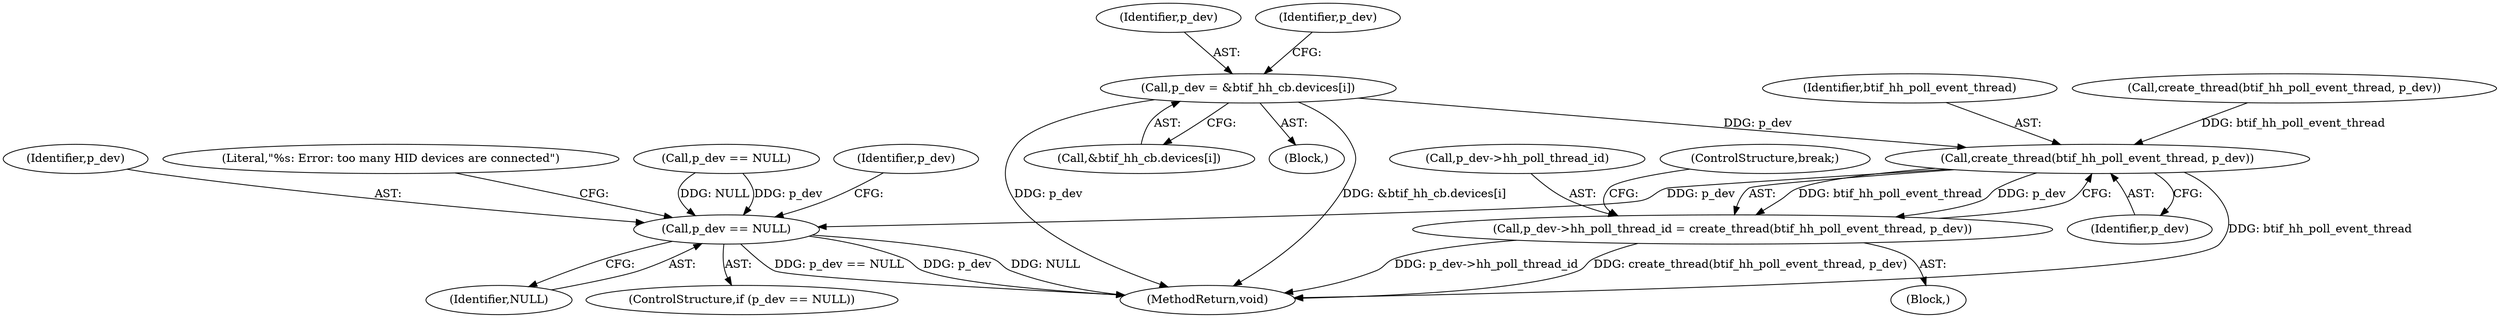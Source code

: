 digraph "0_Android_472271b153c5dc53c28beac55480a8d8434b2d5c_7@array" {
"1000287" [label="(Call,p_dev = &btif_hh_cb.devices[i])"];
"1000364" [label="(Call,create_thread(btif_hh_poll_event_thread, p_dev))"];
"1000360" [label="(Call,p_dev->hh_poll_thread_id = create_thread(btif_hh_poll_event_thread, p_dev))"];
"1000369" [label="(Call,p_dev == NULL)"];
"1000361" [label="(Call,p_dev->hh_poll_thread_id)"];
"1000288" [label="(Identifier,p_dev)"];
"1000289" [label="(Call,&btif_hh_cb.devices[i])"];
"1000365" [label="(Identifier,btif_hh_poll_event_thread)"];
"1000287" [label="(Call,p_dev = &btif_hh_cb.devices[i])"];
"1000370" [label="(Identifier,p_dev)"];
"1000364" [label="(Call,create_thread(btif_hh_poll_event_thread, p_dev))"];
"1000254" [label="(Call,create_thread(btif_hh_poll_event_thread, p_dev))"];
"1000374" [label="(Literal,\"%s: Error: too many HID devices are connected\")"];
"1000388" [label="(MethodReturn,void)"];
"1000262" [label="(Call,p_dev == NULL)"];
"1000367" [label="(ControlStructure,break;)"];
"1000371" [label="(Identifier,NULL)"];
"1000360" [label="(Call,p_dev->hh_poll_thread_id = create_thread(btif_hh_poll_event_thread, p_dev))"];
"1000286" [label="(Block,)"];
"1000297" [label="(Identifier,p_dev)"];
"1000379" [label="(Identifier,p_dev)"];
"1000368" [label="(ControlStructure,if (p_dev == NULL))"];
"1000366" [label="(Identifier,p_dev)"];
"1000348" [label="(Block,)"];
"1000369" [label="(Call,p_dev == NULL)"];
"1000287" -> "1000286"  [label="AST: "];
"1000287" -> "1000289"  [label="CFG: "];
"1000288" -> "1000287"  [label="AST: "];
"1000289" -> "1000287"  [label="AST: "];
"1000297" -> "1000287"  [label="CFG: "];
"1000287" -> "1000388"  [label="DDG: &btif_hh_cb.devices[i]"];
"1000287" -> "1000388"  [label="DDG: p_dev"];
"1000287" -> "1000364"  [label="DDG: p_dev"];
"1000364" -> "1000360"  [label="AST: "];
"1000364" -> "1000366"  [label="CFG: "];
"1000365" -> "1000364"  [label="AST: "];
"1000366" -> "1000364"  [label="AST: "];
"1000360" -> "1000364"  [label="CFG: "];
"1000364" -> "1000388"  [label="DDG: btif_hh_poll_event_thread"];
"1000364" -> "1000360"  [label="DDG: btif_hh_poll_event_thread"];
"1000364" -> "1000360"  [label="DDG: p_dev"];
"1000254" -> "1000364"  [label="DDG: btif_hh_poll_event_thread"];
"1000364" -> "1000369"  [label="DDG: p_dev"];
"1000360" -> "1000348"  [label="AST: "];
"1000361" -> "1000360"  [label="AST: "];
"1000367" -> "1000360"  [label="CFG: "];
"1000360" -> "1000388"  [label="DDG: p_dev->hh_poll_thread_id"];
"1000360" -> "1000388"  [label="DDG: create_thread(btif_hh_poll_event_thread, p_dev)"];
"1000369" -> "1000368"  [label="AST: "];
"1000369" -> "1000371"  [label="CFG: "];
"1000370" -> "1000369"  [label="AST: "];
"1000371" -> "1000369"  [label="AST: "];
"1000374" -> "1000369"  [label="CFG: "];
"1000379" -> "1000369"  [label="CFG: "];
"1000369" -> "1000388"  [label="DDG: p_dev == NULL"];
"1000369" -> "1000388"  [label="DDG: p_dev"];
"1000369" -> "1000388"  [label="DDG: NULL"];
"1000262" -> "1000369"  [label="DDG: p_dev"];
"1000262" -> "1000369"  [label="DDG: NULL"];
}
